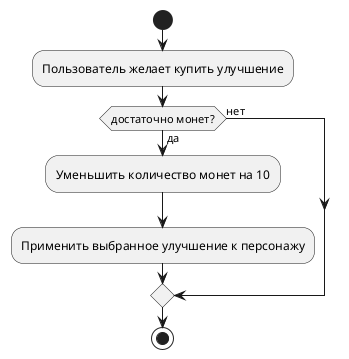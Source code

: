 @startuml
start
:Пользователь желает купить улучшение;
if (достаточно монет?) then (да)
  :Уменьшить количество монет на 10;
  :Применить выбранное улучшение к персонажу;
else (нет)
endif
stop
@enduml
